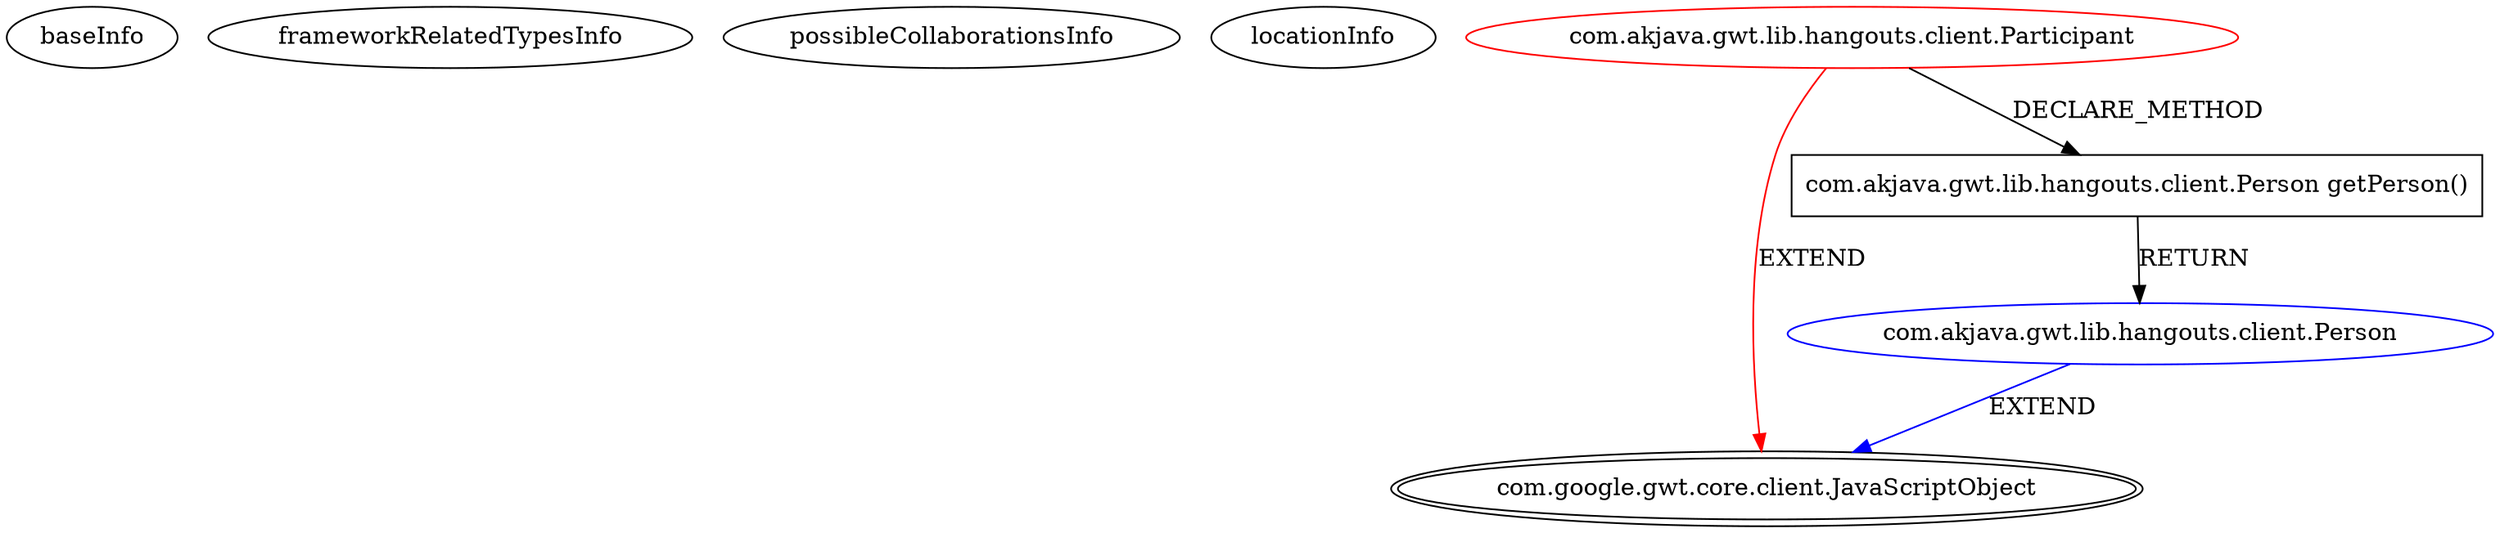 digraph {
baseInfo[graphId=585,category="extension_graph",isAnonymous=false,possibleRelation=true]
frameworkRelatedTypesInfo[0="com.google.gwt.core.client.JavaScriptObject"]
possibleCollaborationsInfo[0="585~CLIENT_METHOD_DECLARATION-RETURN_TYPE-~com.google.gwt.core.client.JavaScriptObject ~com.google.gwt.core.client.JavaScriptObject ~false~false"]
locationInfo[projectName="akjava-GWT-Hangouts",filePath="/akjava-GWT-Hangouts/GWT-Hangouts-master/src/com/akjava/gwt/lib/hangouts/client/Participant.java",contextSignature="Participant",graphId="585"]
0[label="com.akjava.gwt.lib.hangouts.client.Participant",vertexType="ROOT_CLIENT_CLASS_DECLARATION",isFrameworkType=false,color=red]
1[label="com.google.gwt.core.client.JavaScriptObject",vertexType="FRAMEWORK_CLASS_TYPE",isFrameworkType=true,peripheries=2]
7[label="com.akjava.gwt.lib.hangouts.client.Person getPerson()",vertexType="CLIENT_METHOD_DECLARATION",isFrameworkType=false,shape=box]
8[label="com.akjava.gwt.lib.hangouts.client.Person",vertexType="REFERENCE_CLIENT_CLASS_DECLARATION",isFrameworkType=false,color=blue]
0->1[label="EXTEND",color=red]
0->7[label="DECLARE_METHOD"]
8->1[label="EXTEND",color=blue]
7->8[label="RETURN"]
}
